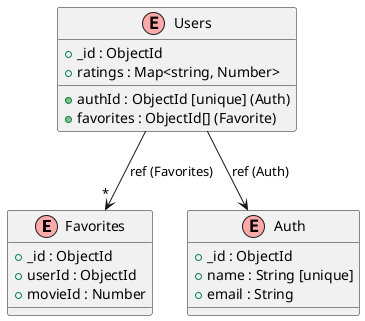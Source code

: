 @startuml mongoose_model
!define ENTITY(x) class x << (E,#FFAAAA) >>

ENTITY(Favorites) {
    + _id : ObjectId
    + userId : ObjectId
    + movieId : Number
}

ENTITY(Auth) {
    + _id : ObjectId
    + name : String [unique]
    + email : String
}

ENTITY(Users) {
    + _id : ObjectId
    + authId : ObjectId [unique] (Auth)
    + favorites : ObjectId[] (Favorite)
    + ratings : Map<string, Number>
}

Users --> Auth : ref (Auth)
Users --> "*" Favorites : ref (Favorites)
@enduml